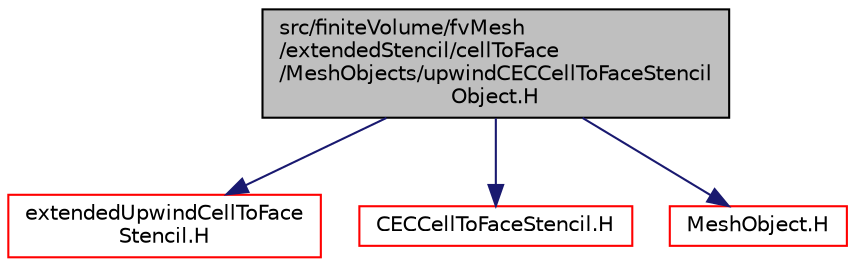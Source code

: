 digraph "src/finiteVolume/fvMesh/extendedStencil/cellToFace/MeshObjects/upwindCECCellToFaceStencilObject.H"
{
  bgcolor="transparent";
  edge [fontname="Helvetica",fontsize="10",labelfontname="Helvetica",labelfontsize="10"];
  node [fontname="Helvetica",fontsize="10",shape=record];
  Node1 [label="src/finiteVolume/fvMesh\l/extendedStencil/cellToFace\l/MeshObjects/upwindCECCellToFaceStencil\lObject.H",height=0.2,width=0.4,color="black", fillcolor="grey75", style="filled", fontcolor="black"];
  Node1 -> Node2 [color="midnightblue",fontsize="10",style="solid",fontname="Helvetica"];
  Node2 [label="extendedUpwindCellToFace\lStencil.H",height=0.2,width=0.4,color="red",URL="$a05856.html"];
  Node1 -> Node3 [color="midnightblue",fontsize="10",style="solid",fontname="Helvetica"];
  Node3 [label="CECCellToFaceStencil.H",height=0.2,width=0.4,color="red",URL="$a05859.html"];
  Node1 -> Node4 [color="midnightblue",fontsize="10",style="solid",fontname="Helvetica"];
  Node4 [label="MeshObject.H",height=0.2,width=0.4,color="red",URL="$a08505.html"];
}
